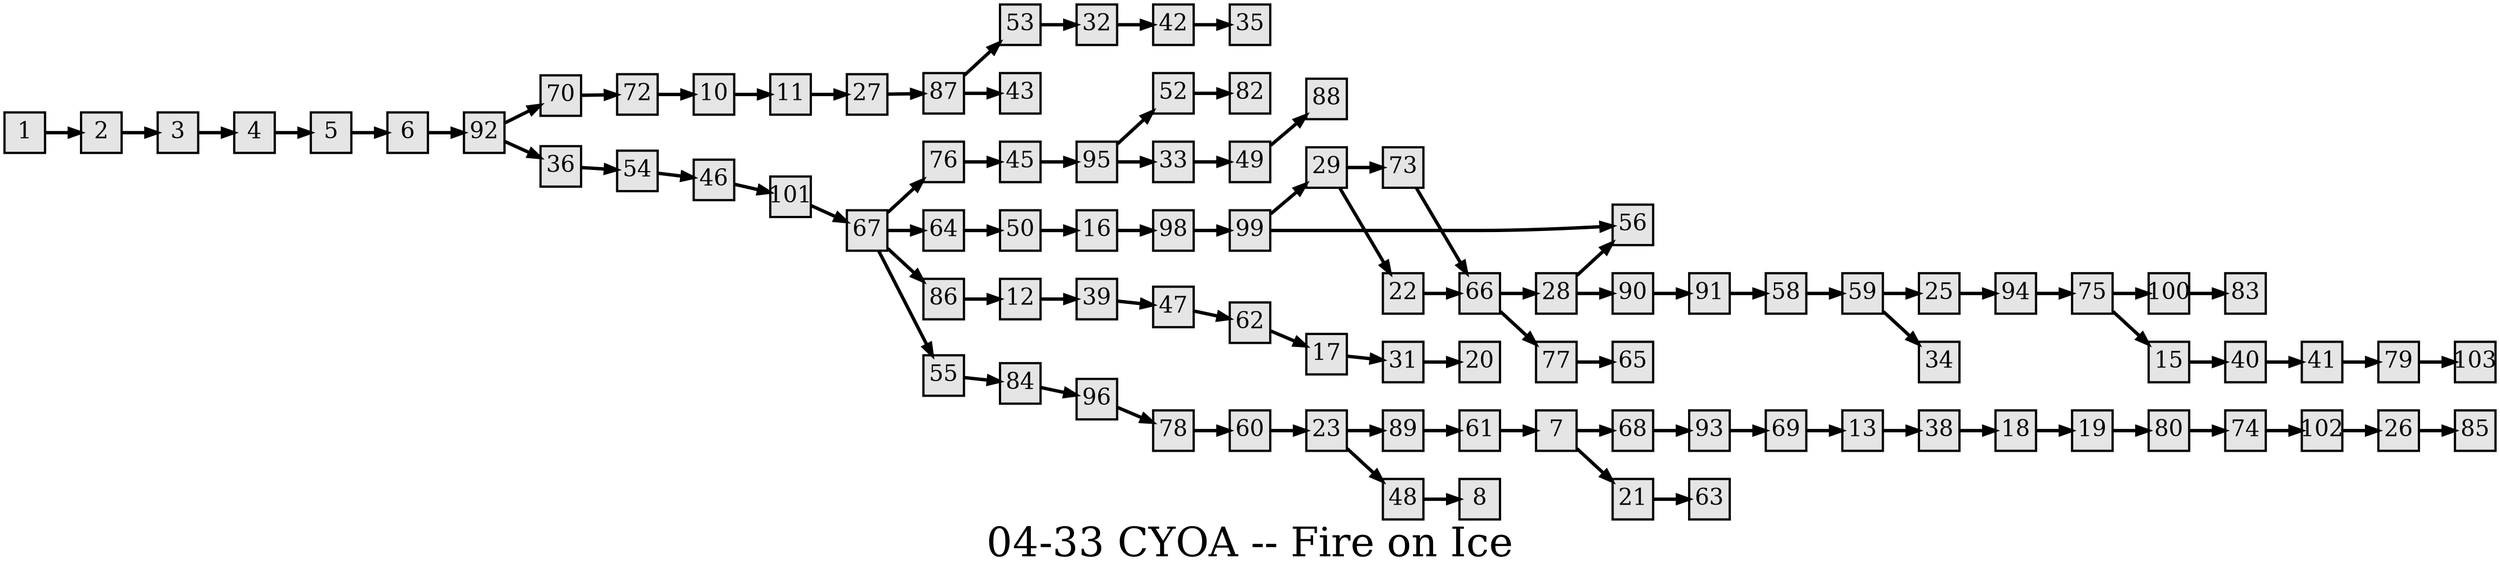 digraph g{
  graph [ label="04-33 CYOA -- Fire on Ice" rankdir=LR, ordering=out, fontsize=36, nodesep="0.35", ranksep="0.45"];
  node  [shape=rect, penwidth=2, fontsize=20, style=filled, fillcolor=grey90, margin="0,0", labelfloat=true, regular=true, fixedsize=true];
  edge  [labelfloat=true, penwidth=3, fontsize=12];

  1 -> 2;
  2 -> 3;
  3 -> 4;
  4 -> 5;
  5 -> 6;
  6 -> 92;
  7 -> 68;
  7 -> 21;
  10 -> 11;
  11 -> 27;
  12 -> 39;
  13 -> 38;
  15 -> 40;
  16 -> 98;
  17 -> 31;
  18 -> 19;
  19 -> 80;
  21 -> 63;
  22 -> 66;
  23 -> 89;
  23 -> 48;
  26 -> 85;
  27 -> 87;
  28 -> 56;
  28 -> 90;
  29 -> 73;
  29 -> 22;
  31 -> 20;
  32 -> 42;
  33 -> 49;
  25 -> 94;
  36 -> 54;
  38 -> 18;
  39 -> 47;
  40 -> 41;
  41 -> 79;
  42 -> 35;
  45 -> 95;
  46 -> 101;
  47 -> 62;
  48 -> 8;
  49 -> 88;
  50 -> 16;
  52 -> 82;
  53 -> 32;
  54 -> 46;
  55 -> 84;
  58 -> 59;
  59 -> 25;
  59 -> 34;
  60 -> 23;
  61 -> 7;
  62 -> 17;
  64 -> 50;
  66 -> 28;
  66 -> 77;
  67 -> 76;
  67 -> 64;
  67 -> 86;
  67 -> 55;
  68 -> 93;
  69 -> 13;
  70 -> 72;
  72 -> 10;
  73 -> 66;
  74 -> 102;
  75 -> 100;
  75 -> 15;
  76 -> 45;
  77 -> 65;
  78 -> 60;
  79 -> 103;
  80 -> 74;
  84 -> 96;
  86 -> 12;
  87 -> 53;
  87 -> 43;
  89 -> 61;
  90 -> 91;
  91 -> 58;
  92 -> 70;
  92 -> 36;
  93 -> 69;
  94 -> 75;
  95 -> 52;
  95 -> 33;
  96 -> 78;
  98 -> 99;
  99 -> 29;
  99 -> 56;
  100 -> 83;
  101 -> 67;
  102 -> 26;
}

